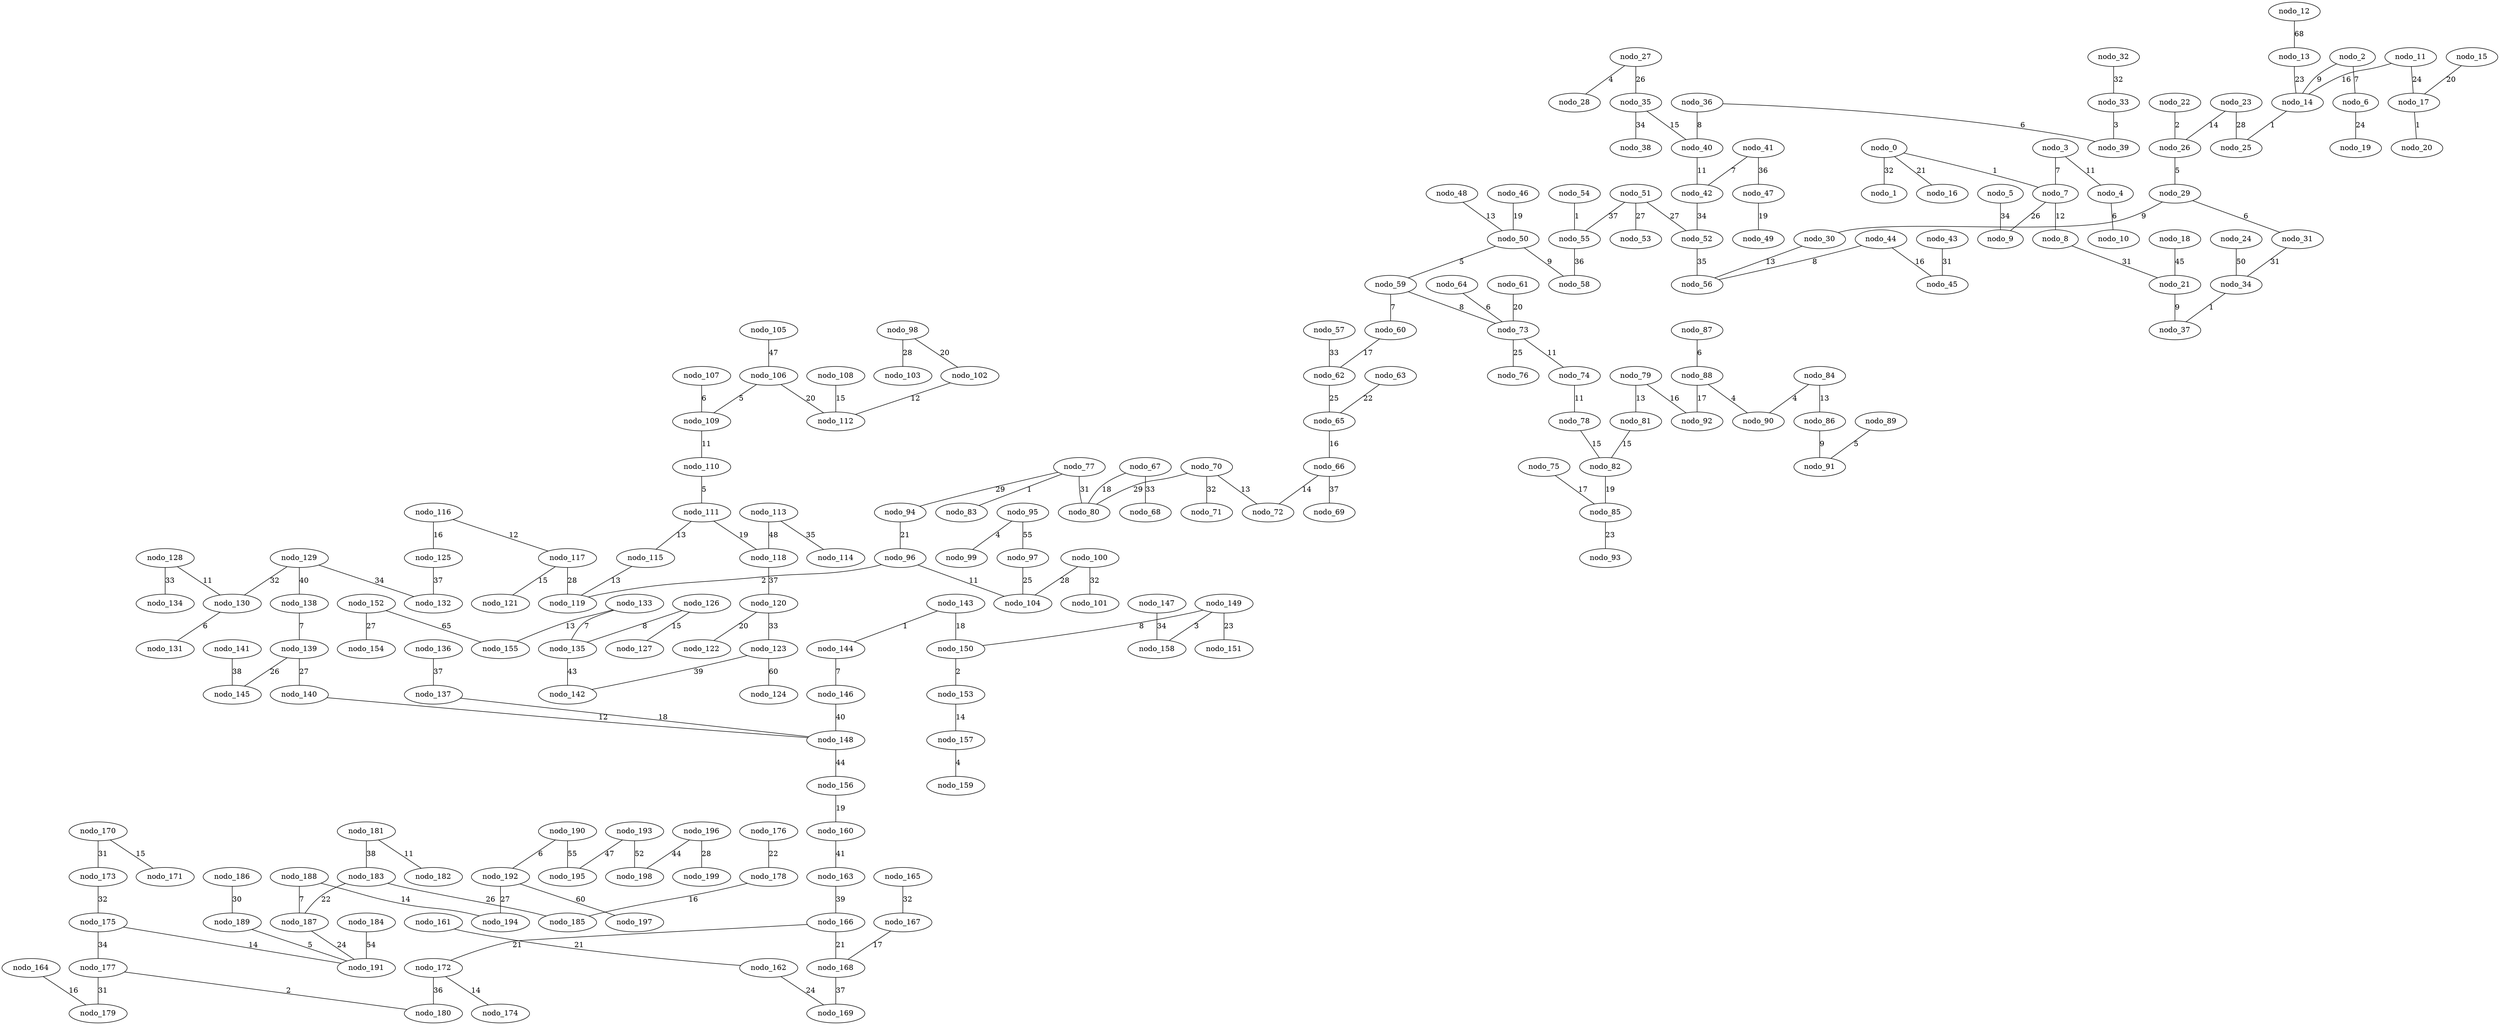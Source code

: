 graph gen_BarabasiAlbert_200_prim {
  nodo_172 -- nodo_174 [label=14 weight=14];
  nodo_152 -- nodo_155 [label=65 weight=65];
  nodo_84 -- nodo_86 [label=13 weight=13];
  nodo_120 -- nodo_123 [label=33 weight=33];
  nodo_120 -- nodo_122 [label=20 weight=20];
  nodo_4 -- nodo_10 [label=6 weight=6];
  nodo_67 -- nodo_68 [label=33 weight=33];
  nodo_84 -- nodo_90 [label=4 weight=4];
  nodo_192 -- nodo_194 [label=27 weight=27];
  nodo_192 -- nodo_197 [label=60 weight=60];
  nodo_196 -- nodo_199 [label=28 weight=28];
  nodo_95 -- nodo_97 [label=55 weight=55];
  nodo_160 -- nodo_163 [label=41 weight=41];
  nodo_184 -- nodo_191 [label=54 weight=54];
  nodo_95 -- nodo_99 [label=4 weight=4];
  nodo_107 -- nodo_109 [label=6 weight=6];
  nodo_51 -- nodo_55 [label=37 weight=37];
  nodo_51 -- nodo_52 [label=27 weight=27];
  nodo_51 -- nodo_53 [label=27 weight=27];
  nodo_67 -- nodo_80 [label=18 weight=18];
  nodo_196 -- nodo_198 [label=44 weight=44];
  nodo_89 -- nodo_91 [label=5 weight=5];
  nodo_115 -- nodo_119 [label=13 weight=13];
  nodo_172 -- nodo_180 [label=36 weight=36];
  nodo_7 -- nodo_8 [label=12 weight=12];
  nodo_7 -- nodo_9 [label=26 weight=26];
  nodo_152 -- nodo_154 [label=27 weight=27];
  nodo_62 -- nodo_65 [label=25 weight=25];
  nodo_44 -- nodo_56 [label=8 weight=8];
  nodo_78 -- nodo_82 [label=15 weight=15];
  nodo_17 -- nodo_20 [label=1 weight=1];
  nodo_73 -- nodo_76 [label=25 weight=25];
  nodo_140 -- nodo_148 [label=12 weight=12];
  nodo_73 -- nodo_74 [label=11 weight=11];
  nodo_33 -- nodo_39 [label=3 weight=3];
  nodo_188 -- nodo_187 [label=7 weight=7];
  nodo_27 -- nodo_35 [label=26 weight=26];
  nodo_147 -- nodo_158 [label=34 weight=34];
  nodo_168 -- nodo_169 [label=37 weight=37];
  nodo_98 -- nodo_103 [label=28 weight=28];
  nodo_79 -- nodo_81 [label=13 weight=13];
  nodo_44 -- nodo_45 [label=16 weight=16];
  nodo_98 -- nodo_102 [label=20 weight=20];
  nodo_116 -- nodo_125 [label=16 weight=16];
  nodo_27 -- nodo_28 [label=4 weight=4];
  nodo_188 -- nodo_194 [label=14 weight=14];
  nodo_175 -- nodo_177 [label=34 weight=34];
  nodo_111 -- nodo_118 [label=19 weight=19];
  nodo_11 -- nodo_14 [label=16 weight=16];
  nodo_181 -- nodo_183 [label=38 weight=38];
  nodo_181 -- nodo_182 [label=11 weight=11];
  nodo_111 -- nodo_115 [label=13 weight=13];
  nodo_100 -- nodo_104 [label=28 weight=28];
  nodo_100 -- nodo_101 [label=32 weight=32];
  nodo_11 -- nodo_17 [label=24 weight=24];
  nodo_144 -- nodo_146 [label=7 weight=7];
  nodo_22 -- nodo_26 [label=2 weight=2];
  nodo_57 -- nodo_62 [label=33 weight=33];
  nodo_164 -- nodo_179 [label=16 weight=16];
  nodo_52 -- nodo_56 [label=35 weight=35];
  nodo_0 -- nodo_16 [label=21 weight=21];
  nodo_141 -- nodo_145 [label=38 weight=38];
  nodo_63 -- nodo_65 [label=22 weight=22];
  nodo_163 -- nodo_166 [label=39 weight=39];
  nodo_175 -- nodo_191 [label=14 weight=14];
  nodo_74 -- nodo_78 [label=11 weight=11];
  nodo_32 -- nodo_33 [label=32 weight=32];
  nodo_106 -- nodo_109 [label=5 weight=5];
  nodo_135 -- nodo_142 [label=43 weight=43];
  nodo_5 -- nodo_9 [label=34 weight=34];
  nodo_85 -- nodo_93 [label=23 weight=23];
  nodo_43 -- nodo_45 [label=31 weight=31];
  nodo_79 -- nodo_92 [label=16 weight=16];
  nodo_138 -- nodo_139 [label=7 weight=7];
  nodo_173 -- nodo_175 [label=32 weight=32];
  nodo_21 -- nodo_37 [label=9 weight=9];
  nodo_123 -- nodo_142 [label=39 weight=39];
  nodo_116 -- nodo_117 [label=12 weight=12];
  nodo_48 -- nodo_50 [label=13 weight=13];
  nodo_6 -- nodo_19 [label=24 weight=24];
  nodo_167 -- nodo_168 [label=17 weight=17];
  nodo_189 -- nodo_191 [label=5 weight=5];
  nodo_106 -- nodo_112 [label=20 weight=20];
  nodo_86 -- nodo_91 [label=9 weight=9];
  nodo_156 -- nodo_160 [label=19 weight=19];
  nodo_75 -- nodo_85 [label=17 weight=17];
  nodo_128 -- nodo_130 [label=11 weight=11];
  nodo_139 -- nodo_140 [label=27 weight=27];
  nodo_117 -- nodo_121 [label=15 weight=15];
  nodo_15 -- nodo_17 [label=20 weight=20];
  nodo_139 -- nodo_145 [label=26 weight=26];
  nodo_128 -- nodo_134 [label=33 weight=33];
  nodo_64 -- nodo_73 [label=6 weight=6];
  nodo_26 -- nodo_29 [label=5 weight=5];
  nodo_123 -- nodo_124 [label=60 weight=60];
  nodo_70 -- nodo_80 [label=29 weight=29];
  nodo_162 -- nodo_169 [label=24 weight=24];
  nodo_109 -- nodo_110 [label=11 weight=11];
  nodo_31 -- nodo_34 [label=31 weight=31];
  nodo_42 -- nodo_52 [label=34 weight=34];
  nodo_150 -- nodo_153 [label=2 weight=2];
  nodo_117 -- nodo_119 [label=28 weight=28];
  nodo_14 -- nodo_25 [label=1 weight=1];
  nodo_110 -- nodo_111 [label=5 weight=5];
  nodo_70 -- nodo_71 [label=32 weight=32];
  nodo_70 -- nodo_72 [label=13 weight=13];
  nodo_102 -- nodo_112 [label=12 weight=12];
  nodo_97 -- nodo_104 [label=25 weight=25];
  nodo_30 -- nodo_56 [label=13 weight=13];
  nodo_3 -- nodo_4 [label=11 weight=11];
  nodo_36 -- nodo_39 [label=6 weight=6];
  nodo_3 -- nodo_7 [label=7 weight=7];
  nodo_81 -- nodo_82 [label=15 weight=15];
  nodo_178 -- nodo_185 [label=16 weight=16];
  nodo_36 -- nodo_40 [label=8 weight=8];
  nodo_59 -- nodo_60 [label=7 weight=7];
  nodo_47 -- nodo_49 [label=19 weight=19];
  nodo_130 -- nodo_131 [label=6 weight=6];
  nodo_105 -- nodo_106 [label=47 weight=47];
  nodo_113 -- nodo_114 [label=35 weight=35];
  nodo_54 -- nodo_55 [label=1 weight=1];
  nodo_113 -- nodo_118 [label=48 weight=48];
  nodo_2 -- nodo_14 [label=9 weight=9];
  nodo_82 -- nodo_85 [label=19 weight=19];
  nodo_59 -- nodo_73 [label=8 weight=8];
  nodo_65 -- nodo_66 [label=16 weight=16];
  nodo_149 -- nodo_158 [label=3 weight=3];
  nodo_149 -- nodo_151 [label=23 weight=23];
  nodo_146 -- nodo_148 [label=40 weight=40];
  nodo_157 -- nodo_159 [label=4 weight=4];
  nodo_149 -- nodo_150 [label=8 weight=8];
  nodo_170 -- nodo_173 [label=31 weight=31];
  nodo_166 -- nodo_172 [label=21 weight=21];
  nodo_177 -- nodo_180 [label=2 weight=2];
  nodo_118 -- nodo_120 [label=37 weight=37];
  nodo_186 -- nodo_189 [label=30 weight=30];
  nodo_2 -- nodo_6 [label=7 weight=7];
  nodo_170 -- nodo_171 [label=15 weight=15];
  nodo_87 -- nodo_88 [label=6 weight=6];
  nodo_41 -- nodo_47 [label=36 weight=36];
  nodo_60 -- nodo_62 [label=17 weight=17];
  nodo_190 -- nodo_195 [label=55 weight=55];
  nodo_41 -- nodo_42 [label=7 weight=7];
  nodo_129 -- nodo_130 [label=32 weight=32];
  nodo_133 -- nodo_135 [label=7 weight=7];
  nodo_190 -- nodo_192 [label=6 weight=6];
  nodo_129 -- nodo_132 [label=34 weight=34];
  nodo_177 -- nodo_179 [label=31 weight=31];
  nodo_129 -- nodo_138 [label=40 weight=40];
  nodo_166 -- nodo_168 [label=21 weight=21];
  nodo_183 -- nodo_185 [label=26 weight=26];
  nodo_88 -- nodo_90 [label=4 weight=4];
  nodo_183 -- nodo_187 [label=22 weight=22];
  nodo_88 -- nodo_92 [label=17 weight=17];
  nodo_193 -- nodo_195 [label=47 weight=47];
  nodo_35 -- nodo_38 [label=34 weight=34];
  nodo_193 -- nodo_198 [label=52 weight=52];
  nodo_29 -- nodo_31 [label=6 weight=6];
  nodo_29 -- nodo_30 [label=9 weight=9];
  nodo_46 -- nodo_50 [label=19 weight=19];
  nodo_161 -- nodo_162 [label=21 weight=21];
  nodo_35 -- nodo_40 [label=15 weight=15];
  nodo_77 -- nodo_80 [label=31 weight=31];
  nodo_18 -- nodo_21 [label=45 weight=45];
  nodo_77 -- nodo_83 [label=1 weight=1];
  nodo_96 -- nodo_119 [label=2 weight=2];
  nodo_153 -- nodo_157 [label=14 weight=14];
  nodo_126 -- nodo_127 [label=15 weight=15];
  nodo_55 -- nodo_58 [label=36 weight=36];
  nodo_24 -- nodo_34 [label=50 weight=50];
  nodo_66 -- nodo_72 [label=14 weight=14];
  nodo_13 -- nodo_14 [label=23 weight=23];
  nodo_66 -- nodo_69 [label=37 weight=37];
  nodo_133 -- nodo_155 [label=13 weight=13];
  nodo_96 -- nodo_104 [label=11 weight=11];
  nodo_8 -- nodo_21 [label=31 weight=31];
  nodo_125 -- nodo_132 [label=37 weight=37];
  nodo_137 -- nodo_148 [label=18 weight=18];
  nodo_126 -- nodo_135 [label=8 weight=8];
  nodo_50 -- nodo_58 [label=9 weight=9];
  nodo_148 -- nodo_156 [label=44 weight=44];
  nodo_12 -- nodo_13 [label=68 weight=68];
  nodo_50 -- nodo_59 [label=5 weight=5];
  nodo_40 -- nodo_42 [label=11 weight=11];
  nodo_136 -- nodo_137 [label=37 weight=37];
  nodo_23 -- nodo_25 [label=28 weight=28];
  nodo_23 -- nodo_26 [label=14 weight=14];
  nodo_0 -- nodo_1 [label=32 weight=32];
  nodo_34 -- nodo_37 [label=1 weight=1];
  nodo_143 -- nodo_144 [label=1 weight=1];
  nodo_0 -- nodo_7 [label=1 weight=1];
  nodo_187 -- nodo_191 [label=24 weight=24];
  nodo_165 -- nodo_167 [label=32 weight=32];
  nodo_61 -- nodo_73 [label=20 weight=20];
  nodo_176 -- nodo_178 [label=22 weight=22];
  nodo_108 -- nodo_112 [label=15 weight=15];
  nodo_143 -- nodo_150 [label=18 weight=18];
  nodo_77 -- nodo_94 [label=29 weight=29];
  nodo_94 -- nodo_96 [label=21 weight=21];
}